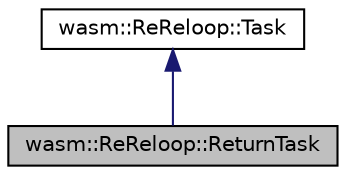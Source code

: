 digraph "wasm::ReReloop::ReturnTask"
{
  edge [fontname="Helvetica",fontsize="10",labelfontname="Helvetica",labelfontsize="10"];
  node [fontname="Helvetica",fontsize="10",shape=record];
  Node0 [label="wasm::ReReloop::ReturnTask",height=0.2,width=0.4,color="black", fillcolor="grey75", style="filled", fontcolor="black"];
  Node1 -> Node0 [dir="back",color="midnightblue",fontsize="10",style="solid",fontname="Helvetica"];
  Node1 [label="wasm::ReReloop::Task",height=0.2,width=0.4,color="black", fillcolor="white", style="filled",URL="$structwasm_1_1_re_reloop_1_1_task.html"];
}
